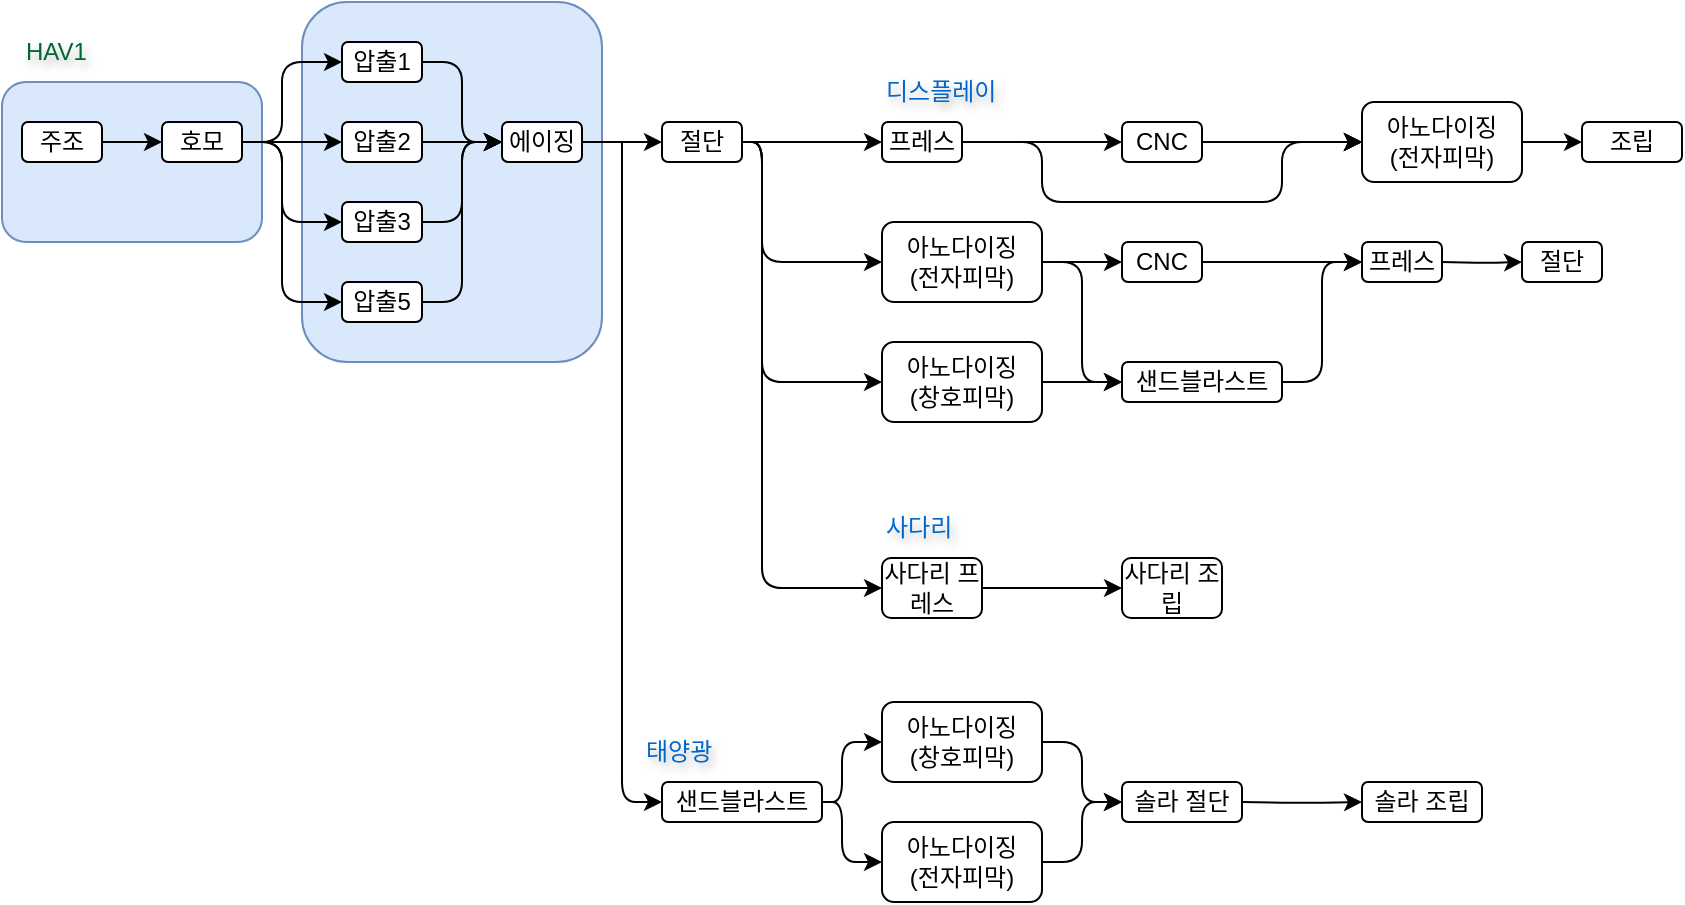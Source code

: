 <mxfile version="26.1.3">
  <diagram name="페이지-1" id="7C0VOprBPrQ0-pR28OK8">
    <mxGraphModel dx="1430" dy="757" grid="1" gridSize="10" guides="1" tooltips="1" connect="1" arrows="1" fold="1" page="1" pageScale="1" pageWidth="1169" pageHeight="827" math="0" shadow="0">
      <root>
        <mxCell id="0" />
        <mxCell id="1" parent="0" />
        <mxCell id="2yGPMiu2YgYd3en7Hcpp-72" value="" style="rounded=1;whiteSpace=wrap;html=1;strokeColor=#6c8ebf;fillColor=#dae8fc;textOpacity=50;labelBackgroundColor=none;glass=0;shadow=0;" vertex="1" parent="1">
          <mxGeometry x="40" y="100" width="130" height="80" as="geometry" />
        </mxCell>
        <mxCell id="2yGPMiu2YgYd3en7Hcpp-20" value="" style="rounded=1;whiteSpace=wrap;html=1;strokeColor=#6c8ebf;fillColor=#dae8fc;textOpacity=50;labelBackgroundColor=none;glass=0;shadow=0;" vertex="1" parent="1">
          <mxGeometry x="190" y="60" width="150" height="180" as="geometry" />
        </mxCell>
        <mxCell id="EOWBaJkbITWQSVKOuZeT-1" value="주조" style="rounded=1;whiteSpace=wrap;html=1;labelBackgroundColor=none;" parent="1" vertex="1">
          <mxGeometry x="50" y="120" width="40" height="20" as="geometry" />
        </mxCell>
        <mxCell id="EOWBaJkbITWQSVKOuZeT-2" value="호모" style="rounded=1;whiteSpace=wrap;html=1;labelBackgroundColor=none;" parent="1" vertex="1">
          <mxGeometry x="120" y="120" width="40" height="20" as="geometry" />
        </mxCell>
        <mxCell id="EOWBaJkbITWQSVKOuZeT-4" value="" style="endArrow=classic;html=1;rounded=1;exitX=1;exitY=0.5;exitDx=0;exitDy=0;entryX=0;entryY=0.5;entryDx=0;entryDy=0;labelBackgroundColor=none;fontColor=default;" parent="1" source="EOWBaJkbITWQSVKOuZeT-1" target="EOWBaJkbITWQSVKOuZeT-2" edge="1">
          <mxGeometry width="50" height="50" relative="1" as="geometry">
            <mxPoint x="460" y="360" as="sourcePoint" />
            <mxPoint x="510" y="310" as="targetPoint" />
          </mxGeometry>
        </mxCell>
        <mxCell id="2yGPMiu2YgYd3en7Hcpp-1" value="압출1" style="rounded=1;whiteSpace=wrap;html=1;labelBackgroundColor=none;" vertex="1" parent="1">
          <mxGeometry x="210" y="80" width="40" height="20" as="geometry" />
        </mxCell>
        <mxCell id="2yGPMiu2YgYd3en7Hcpp-2" value="압출2" style="rounded=1;whiteSpace=wrap;html=1;labelBackgroundColor=none;" vertex="1" parent="1">
          <mxGeometry x="210" y="120" width="40" height="20" as="geometry" />
        </mxCell>
        <mxCell id="2yGPMiu2YgYd3en7Hcpp-3" value="압출3" style="rounded=1;whiteSpace=wrap;html=1;labelBackgroundColor=none;" vertex="1" parent="1">
          <mxGeometry x="210" y="160" width="40" height="20" as="geometry" />
        </mxCell>
        <mxCell id="2yGPMiu2YgYd3en7Hcpp-5" value="압출5" style="rounded=1;whiteSpace=wrap;html=1;labelBackgroundColor=none;" vertex="1" parent="1">
          <mxGeometry x="210" y="200" width="40" height="20" as="geometry" />
        </mxCell>
        <mxCell id="2yGPMiu2YgYd3en7Hcpp-6" value="" style="endArrow=classic;html=1;rounded=1;exitX=1;exitY=0.5;exitDx=0;exitDy=0;entryX=0;entryY=0.5;entryDx=0;entryDy=0;labelBackgroundColor=none;fontColor=default;" edge="1" parent="1" source="EOWBaJkbITWQSVKOuZeT-2" target="2yGPMiu2YgYd3en7Hcpp-1">
          <mxGeometry width="50" height="50" relative="1" as="geometry">
            <mxPoint x="90" y="140" as="sourcePoint" />
            <mxPoint x="130" y="140" as="targetPoint" />
            <Array as="points">
              <mxPoint x="180" y="130" />
              <mxPoint x="180" y="90" />
            </Array>
          </mxGeometry>
        </mxCell>
        <mxCell id="2yGPMiu2YgYd3en7Hcpp-7" value="" style="endArrow=classic;html=1;rounded=1;exitX=1;exitY=0.5;exitDx=0;exitDy=0;entryX=0;entryY=0.5;entryDx=0;entryDy=0;labelBackgroundColor=none;fontColor=default;" edge="1" parent="1" source="EOWBaJkbITWQSVKOuZeT-2" target="2yGPMiu2YgYd3en7Hcpp-2">
          <mxGeometry width="50" height="50" relative="1" as="geometry">
            <mxPoint x="170" y="140" as="sourcePoint" />
            <mxPoint x="210" y="95" as="targetPoint" />
          </mxGeometry>
        </mxCell>
        <mxCell id="2yGPMiu2YgYd3en7Hcpp-8" value="" style="endArrow=classic;html=1;rounded=1;entryX=0;entryY=0.5;entryDx=0;entryDy=0;labelBackgroundColor=none;fontColor=default;" edge="1" parent="1" target="2yGPMiu2YgYd3en7Hcpp-3">
          <mxGeometry width="50" height="50" relative="1" as="geometry">
            <mxPoint x="160" y="130" as="sourcePoint" />
            <mxPoint x="210" y="140" as="targetPoint" />
            <Array as="points">
              <mxPoint x="180" y="130" />
              <mxPoint x="180" y="170" />
            </Array>
          </mxGeometry>
        </mxCell>
        <mxCell id="2yGPMiu2YgYd3en7Hcpp-9" value="" style="endArrow=classic;html=1;rounded=1;exitX=1;exitY=0.5;exitDx=0;exitDy=0;entryX=0;entryY=0.5;entryDx=0;entryDy=0;labelBackgroundColor=none;fontColor=default;" edge="1" parent="1" source="EOWBaJkbITWQSVKOuZeT-2" target="2yGPMiu2YgYd3en7Hcpp-5">
          <mxGeometry width="50" height="50" relative="1" as="geometry">
            <mxPoint x="190" y="160" as="sourcePoint" />
            <mxPoint x="210" y="180" as="targetPoint" />
            <Array as="points">
              <mxPoint x="180" y="130" />
              <mxPoint x="180" y="210" />
            </Array>
          </mxGeometry>
        </mxCell>
        <mxCell id="2yGPMiu2YgYd3en7Hcpp-11" value="에이징" style="rounded=1;whiteSpace=wrap;html=1;labelBackgroundColor=none;" vertex="1" parent="1">
          <mxGeometry x="290" y="120" width="40" height="20" as="geometry" />
        </mxCell>
        <mxCell id="2yGPMiu2YgYd3en7Hcpp-12" value="" style="endArrow=classic;html=1;rounded=1;exitX=1;exitY=0.5;exitDx=0;exitDy=0;entryX=0;entryY=0.5;entryDx=0;entryDy=0;labelBackgroundColor=none;fontColor=default;" edge="1" parent="1" source="2yGPMiu2YgYd3en7Hcpp-1" target="2yGPMiu2YgYd3en7Hcpp-11">
          <mxGeometry width="50" height="50" relative="1" as="geometry">
            <mxPoint x="180" y="140" as="sourcePoint" />
            <mxPoint x="220" y="95" as="targetPoint" />
            <Array as="points">
              <mxPoint x="270" y="90" />
              <mxPoint x="270" y="130" />
            </Array>
          </mxGeometry>
        </mxCell>
        <mxCell id="2yGPMiu2YgYd3en7Hcpp-13" value="" style="endArrow=classic;html=1;rounded=1;exitX=1;exitY=0.5;exitDx=0;exitDy=0;labelBackgroundColor=none;fontColor=default;" edge="1" parent="1" source="2yGPMiu2YgYd3en7Hcpp-2">
          <mxGeometry width="50" height="50" relative="1" as="geometry">
            <mxPoint x="260" y="100" as="sourcePoint" />
            <mxPoint x="290" y="130" as="targetPoint" />
          </mxGeometry>
        </mxCell>
        <mxCell id="2yGPMiu2YgYd3en7Hcpp-14" value="" style="endArrow=classic;html=1;rounded=1;exitX=1;exitY=0.5;exitDx=0;exitDy=0;labelBackgroundColor=none;fontColor=default;" edge="1" parent="1" source="2yGPMiu2YgYd3en7Hcpp-3">
          <mxGeometry width="50" height="50" relative="1" as="geometry">
            <mxPoint x="260" y="140" as="sourcePoint" />
            <mxPoint x="290" y="130" as="targetPoint" />
            <Array as="points">
              <mxPoint x="270" y="170" />
              <mxPoint x="270" y="130" />
            </Array>
          </mxGeometry>
        </mxCell>
        <mxCell id="2yGPMiu2YgYd3en7Hcpp-15" value="" style="endArrow=classic;html=1;rounded=1;exitX=1;exitY=0.5;exitDx=0;exitDy=0;labelBackgroundColor=none;fontColor=default;" edge="1" parent="1" source="2yGPMiu2YgYd3en7Hcpp-5">
          <mxGeometry width="50" height="50" relative="1" as="geometry">
            <mxPoint x="260" y="180" as="sourcePoint" />
            <mxPoint x="290" y="130" as="targetPoint" />
            <Array as="points">
              <mxPoint x="270" y="210" />
              <mxPoint x="270" y="130" />
            </Array>
          </mxGeometry>
        </mxCell>
        <mxCell id="2yGPMiu2YgYd3en7Hcpp-18" value="" style="edgeStyle=orthogonalEdgeStyle;rounded=1;orthogonalLoop=1;jettySize=auto;html=1;entryX=0;entryY=0.5;entryDx=0;entryDy=0;exitX=1;exitY=0.5;exitDx=0;exitDy=0;" edge="1" parent="1" source="2yGPMiu2YgYd3en7Hcpp-11" target="2yGPMiu2YgYd3en7Hcpp-16">
          <mxGeometry relative="1" as="geometry">
            <mxPoint x="350" y="180" as="sourcePoint" />
          </mxGeometry>
        </mxCell>
        <mxCell id="2yGPMiu2YgYd3en7Hcpp-36" value="" style="edgeStyle=orthogonalEdgeStyle;rounded=1;orthogonalLoop=1;jettySize=auto;html=1;entryX=0;entryY=0.5;entryDx=0;entryDy=0;" edge="1" parent="1" source="2yGPMiu2YgYd3en7Hcpp-16" target="2yGPMiu2YgYd3en7Hcpp-34">
          <mxGeometry relative="1" as="geometry" />
        </mxCell>
        <mxCell id="2yGPMiu2YgYd3en7Hcpp-16" value="절단" style="rounded=1;whiteSpace=wrap;html=1;labelBackgroundColor=none;" vertex="1" parent="1">
          <mxGeometry x="370" y="120" width="40" height="20" as="geometry" />
        </mxCell>
        <mxCell id="2yGPMiu2YgYd3en7Hcpp-17" value="" style="endArrow=classic;html=1;rounded=1;labelBackgroundColor=none;fontColor=default;entryX=0;entryY=0.5;entryDx=0;entryDy=0;" edge="1" parent="1" target="2yGPMiu2YgYd3en7Hcpp-19">
          <mxGeometry width="50" height="50" relative="1" as="geometry">
            <mxPoint x="350" y="130" as="sourcePoint" />
            <mxPoint x="300" y="140" as="targetPoint" />
            <Array as="points">
              <mxPoint x="350" y="460" />
            </Array>
          </mxGeometry>
        </mxCell>
        <mxCell id="2yGPMiu2YgYd3en7Hcpp-19" value="샌드블라스트" style="rounded=1;whiteSpace=wrap;html=1;labelBackgroundColor=none;" vertex="1" parent="1">
          <mxGeometry x="370" y="450" width="80" height="20" as="geometry" />
        </mxCell>
        <mxCell id="2yGPMiu2YgYd3en7Hcpp-23" value="태양광" style="text;html=1;align=left;verticalAlign=middle;whiteSpace=wrap;rounded=0;textShadow=1;fontColor=#0066CC;" vertex="1" parent="1">
          <mxGeometry x="360" y="420" width="60" height="30" as="geometry" />
        </mxCell>
        <mxCell id="2yGPMiu2YgYd3en7Hcpp-24" value="아노다이징&lt;div&gt;(창호피막)&lt;/div&gt;" style="rounded=1;whiteSpace=wrap;html=1;labelBackgroundColor=none;" vertex="1" parent="1">
          <mxGeometry x="480" y="410" width="80" height="40" as="geometry" />
        </mxCell>
        <mxCell id="2yGPMiu2YgYd3en7Hcpp-25" value="" style="endArrow=classic;html=1;rounded=1;exitX=1;exitY=0.5;exitDx=0;exitDy=0;entryX=0;entryY=0.5;entryDx=0;entryDy=0;labelBackgroundColor=none;fontColor=default;" edge="1" parent="1" source="2yGPMiu2YgYd3en7Hcpp-19" target="2yGPMiu2YgYd3en7Hcpp-24">
          <mxGeometry width="50" height="50" relative="1" as="geometry">
            <mxPoint x="170" y="270" as="sourcePoint" />
            <mxPoint x="220" y="270" as="targetPoint" />
            <Array as="points">
              <mxPoint x="460" y="460" />
              <mxPoint x="460" y="430" />
            </Array>
          </mxGeometry>
        </mxCell>
        <mxCell id="2yGPMiu2YgYd3en7Hcpp-26" value="아노다이징&lt;div&gt;(전자피막)&lt;/div&gt;" style="rounded=1;whiteSpace=wrap;html=1;labelBackgroundColor=none;" vertex="1" parent="1">
          <mxGeometry x="480" y="470" width="80" height="40" as="geometry" />
        </mxCell>
        <mxCell id="2yGPMiu2YgYd3en7Hcpp-27" value="" style="endArrow=classic;html=1;rounded=1;exitX=1;exitY=0.5;exitDx=0;exitDy=0;entryX=0;entryY=0.5;entryDx=0;entryDy=0;labelBackgroundColor=none;fontColor=default;" edge="1" parent="1" source="2yGPMiu2YgYd3en7Hcpp-19" target="2yGPMiu2YgYd3en7Hcpp-26">
          <mxGeometry width="50" height="50" relative="1" as="geometry">
            <mxPoint x="460" y="470" as="sourcePoint" />
            <mxPoint x="490" y="440" as="targetPoint" />
            <Array as="points">
              <mxPoint x="460" y="460" />
              <mxPoint x="460" y="490" />
            </Array>
          </mxGeometry>
        </mxCell>
        <mxCell id="2yGPMiu2YgYd3en7Hcpp-28" value="솔라 절단" style="rounded=1;whiteSpace=wrap;html=1;labelBackgroundColor=none;" vertex="1" parent="1">
          <mxGeometry x="600" y="450" width="60" height="20" as="geometry" />
        </mxCell>
        <mxCell id="2yGPMiu2YgYd3en7Hcpp-29" value="솔라 조립" style="rounded=1;whiteSpace=wrap;html=1;labelBackgroundColor=none;" vertex="1" parent="1">
          <mxGeometry x="720" y="450" width="60" height="20" as="geometry" />
        </mxCell>
        <mxCell id="2yGPMiu2YgYd3en7Hcpp-31" value="" style="edgeStyle=orthogonalEdgeStyle;rounded=1;orthogonalLoop=1;jettySize=auto;html=1;entryX=0;entryY=0.5;entryDx=0;entryDy=0;exitX=1;exitY=0.5;exitDx=0;exitDy=0;" edge="1" parent="1" source="2yGPMiu2YgYd3en7Hcpp-24" target="2yGPMiu2YgYd3en7Hcpp-28">
          <mxGeometry relative="1" as="geometry">
            <mxPoint x="340" y="270" as="sourcePoint" />
            <mxPoint x="380" y="270" as="targetPoint" />
          </mxGeometry>
        </mxCell>
        <mxCell id="2yGPMiu2YgYd3en7Hcpp-32" value="" style="edgeStyle=orthogonalEdgeStyle;rounded=1;orthogonalLoop=1;jettySize=auto;html=1;entryX=0;entryY=0.5;entryDx=0;entryDy=0;exitX=1;exitY=0.5;exitDx=0;exitDy=0;" edge="1" parent="1" source="2yGPMiu2YgYd3en7Hcpp-26" target="2yGPMiu2YgYd3en7Hcpp-28">
          <mxGeometry relative="1" as="geometry">
            <mxPoint x="570" y="440" as="sourcePoint" />
            <mxPoint x="610" y="470" as="targetPoint" />
          </mxGeometry>
        </mxCell>
        <mxCell id="2yGPMiu2YgYd3en7Hcpp-33" value="" style="edgeStyle=orthogonalEdgeStyle;rounded=1;orthogonalLoop=1;jettySize=auto;html=1;entryX=0;entryY=0.5;entryDx=0;entryDy=0;" edge="1" parent="1" target="2yGPMiu2YgYd3en7Hcpp-29">
          <mxGeometry relative="1" as="geometry">
            <mxPoint x="660" y="460" as="sourcePoint" />
            <mxPoint x="610" y="470" as="targetPoint" />
          </mxGeometry>
        </mxCell>
        <mxCell id="2yGPMiu2YgYd3en7Hcpp-34" value="프레스" style="rounded=1;whiteSpace=wrap;html=1;labelBackgroundColor=none;" vertex="1" parent="1">
          <mxGeometry x="480" y="120" width="40" height="20" as="geometry" />
        </mxCell>
        <mxCell id="2yGPMiu2YgYd3en7Hcpp-35" value="디스플레이" style="text;html=1;align=left;verticalAlign=middle;whiteSpace=wrap;rounded=0;textShadow=1;fontColor=#0066CC;" vertex="1" parent="1">
          <mxGeometry x="480" y="90" width="70" height="30" as="geometry" />
        </mxCell>
        <mxCell id="2yGPMiu2YgYd3en7Hcpp-37" value="" style="edgeStyle=orthogonalEdgeStyle;rounded=1;orthogonalLoop=1;jettySize=auto;html=1;entryX=0;entryY=0.5;entryDx=0;entryDy=0;exitX=1;exitY=0.5;exitDx=0;exitDy=0;" edge="1" parent="1" target="2yGPMiu2YgYd3en7Hcpp-38" source="2yGPMiu2YgYd3en7Hcpp-34">
          <mxGeometry relative="1" as="geometry">
            <mxPoint x="520" y="130" as="sourcePoint" />
          </mxGeometry>
        </mxCell>
        <mxCell id="2yGPMiu2YgYd3en7Hcpp-41" value="" style="edgeStyle=orthogonalEdgeStyle;rounded=1;orthogonalLoop=1;jettySize=auto;html=1;" edge="1" parent="1" source="2yGPMiu2YgYd3en7Hcpp-38" target="2yGPMiu2YgYd3en7Hcpp-40">
          <mxGeometry relative="1" as="geometry" />
        </mxCell>
        <mxCell id="2yGPMiu2YgYd3en7Hcpp-69" value="" style="edgeStyle=orthogonalEdgeStyle;rounded=1;orthogonalLoop=1;jettySize=auto;html=1;" edge="1" parent="1" source="2yGPMiu2YgYd3en7Hcpp-38" target="2yGPMiu2YgYd3en7Hcpp-40">
          <mxGeometry relative="1" as="geometry" />
        </mxCell>
        <mxCell id="2yGPMiu2YgYd3en7Hcpp-70" value="" style="edgeStyle=orthogonalEdgeStyle;rounded=1;orthogonalLoop=1;jettySize=auto;html=1;" edge="1" parent="1" source="2yGPMiu2YgYd3en7Hcpp-38" target="2yGPMiu2YgYd3en7Hcpp-40">
          <mxGeometry relative="1" as="geometry" />
        </mxCell>
        <mxCell id="2yGPMiu2YgYd3en7Hcpp-38" value="CNC" style="rounded=1;whiteSpace=wrap;html=1;labelBackgroundColor=none;" vertex="1" parent="1">
          <mxGeometry x="600" y="120" width="40" height="20" as="geometry" />
        </mxCell>
        <mxCell id="2yGPMiu2YgYd3en7Hcpp-43" value="" style="edgeStyle=orthogonalEdgeStyle;rounded=1;orthogonalLoop=1;jettySize=auto;html=1;" edge="1" parent="1" source="2yGPMiu2YgYd3en7Hcpp-40" target="2yGPMiu2YgYd3en7Hcpp-42">
          <mxGeometry relative="1" as="geometry" />
        </mxCell>
        <mxCell id="2yGPMiu2YgYd3en7Hcpp-40" value="아노다이징&lt;div&gt;(전자피막)&lt;/div&gt;" style="rounded=1;whiteSpace=wrap;html=1;labelBackgroundColor=none;" vertex="1" parent="1">
          <mxGeometry x="720" y="110" width="80" height="40" as="geometry" />
        </mxCell>
        <mxCell id="2yGPMiu2YgYd3en7Hcpp-42" value="조립" style="rounded=1;whiteSpace=wrap;html=1;labelBackgroundColor=none;" vertex="1" parent="1">
          <mxGeometry x="830" y="120" width="50" height="20" as="geometry" />
        </mxCell>
        <mxCell id="2yGPMiu2YgYd3en7Hcpp-44" value="" style="edgeStyle=orthogonalEdgeStyle;rounded=1;orthogonalLoop=1;jettySize=auto;html=1;entryX=0;entryY=0.5;entryDx=0;entryDy=0;exitX=1;exitY=0.5;exitDx=0;exitDy=0;" edge="1" parent="1" source="2yGPMiu2YgYd3en7Hcpp-34" target="2yGPMiu2YgYd3en7Hcpp-40">
          <mxGeometry relative="1" as="geometry">
            <mxPoint x="530" y="140" as="sourcePoint" />
            <mxPoint x="560" y="140" as="targetPoint" />
            <Array as="points">
              <mxPoint x="560" y="130" />
              <mxPoint x="560" y="160" />
              <mxPoint x="680" y="160" />
              <mxPoint x="680" y="130" />
            </Array>
          </mxGeometry>
        </mxCell>
        <mxCell id="2yGPMiu2YgYd3en7Hcpp-45" value="사다리 프레스" style="rounded=1;whiteSpace=wrap;html=1;labelBackgroundColor=none;" vertex="1" parent="1">
          <mxGeometry x="480" y="338" width="50" height="30" as="geometry" />
        </mxCell>
        <mxCell id="2yGPMiu2YgYd3en7Hcpp-46" value="사다리" style="text;html=1;align=left;verticalAlign=middle;whiteSpace=wrap;rounded=0;textShadow=1;fontColor=#0066CC;" vertex="1" parent="1">
          <mxGeometry x="480" y="308" width="70" height="30" as="geometry" />
        </mxCell>
        <mxCell id="2yGPMiu2YgYd3en7Hcpp-48" value="사다리 조립" style="rounded=1;whiteSpace=wrap;html=1;labelBackgroundColor=none;" vertex="1" parent="1">
          <mxGeometry x="600" y="338" width="50" height="30" as="geometry" />
        </mxCell>
        <mxCell id="2yGPMiu2YgYd3en7Hcpp-52" value="" style="edgeStyle=orthogonalEdgeStyle;rounded=1;orthogonalLoop=1;jettySize=auto;html=1;entryX=0;entryY=0.5;entryDx=0;entryDy=0;exitX=1;exitY=0.5;exitDx=0;exitDy=0;" edge="1" parent="1" source="2yGPMiu2YgYd3en7Hcpp-45" target="2yGPMiu2YgYd3en7Hcpp-48">
          <mxGeometry relative="1" as="geometry">
            <mxPoint x="530" y="238" as="sourcePoint" />
            <mxPoint x="570" y="238" as="targetPoint" />
          </mxGeometry>
        </mxCell>
        <mxCell id="2yGPMiu2YgYd3en7Hcpp-53" value="아노다이징&lt;div&gt;(전자피막)&lt;/div&gt;" style="rounded=1;whiteSpace=wrap;html=1;labelBackgroundColor=none;" vertex="1" parent="1">
          <mxGeometry x="480" y="170" width="80" height="40" as="geometry" />
        </mxCell>
        <mxCell id="2yGPMiu2YgYd3en7Hcpp-54" value="아노다이징&lt;div&gt;(창호피막)&lt;/div&gt;" style="rounded=1;whiteSpace=wrap;html=1;labelBackgroundColor=none;" vertex="1" parent="1">
          <mxGeometry x="480" y="230" width="80" height="40" as="geometry" />
        </mxCell>
        <mxCell id="2yGPMiu2YgYd3en7Hcpp-55" value="" style="edgeStyle=orthogonalEdgeStyle;rounded=1;orthogonalLoop=1;jettySize=auto;html=1;entryX=0;entryY=0.5;entryDx=0;entryDy=0;exitX=1;exitY=0.5;exitDx=0;exitDy=0;" edge="1" parent="1" source="2yGPMiu2YgYd3en7Hcpp-16" target="2yGPMiu2YgYd3en7Hcpp-45">
          <mxGeometry relative="1" as="geometry">
            <mxPoint x="420" y="140" as="sourcePoint" />
            <mxPoint x="450" y="140" as="targetPoint" />
            <Array as="points">
              <mxPoint x="420" y="130" />
              <mxPoint x="420" y="353" />
            </Array>
          </mxGeometry>
        </mxCell>
        <mxCell id="2yGPMiu2YgYd3en7Hcpp-56" value="CNC" style="rounded=1;whiteSpace=wrap;html=1;labelBackgroundColor=none;" vertex="1" parent="1">
          <mxGeometry x="600" y="180" width="40" height="20" as="geometry" />
        </mxCell>
        <mxCell id="2yGPMiu2YgYd3en7Hcpp-57" value="프레스" style="rounded=1;whiteSpace=wrap;html=1;labelBackgroundColor=none;" vertex="1" parent="1">
          <mxGeometry x="720" y="180" width="40" height="20" as="geometry" />
        </mxCell>
        <mxCell id="2yGPMiu2YgYd3en7Hcpp-58" value="절단" style="rounded=1;whiteSpace=wrap;html=1;labelBackgroundColor=none;" vertex="1" parent="1">
          <mxGeometry x="800" y="180" width="40" height="20" as="geometry" />
        </mxCell>
        <mxCell id="2yGPMiu2YgYd3en7Hcpp-59" value="샌드블라스트" style="rounded=1;whiteSpace=wrap;html=1;labelBackgroundColor=none;" vertex="1" parent="1">
          <mxGeometry x="600" y="240" width="80" height="20" as="geometry" />
        </mxCell>
        <mxCell id="2yGPMiu2YgYd3en7Hcpp-60" value="" style="edgeStyle=orthogonalEdgeStyle;rounded=1;orthogonalLoop=1;jettySize=auto;html=1;entryX=0;entryY=0.5;entryDx=0;entryDy=0;exitX=1;exitY=0.5;exitDx=0;exitDy=0;" edge="1" parent="1" source="2yGPMiu2YgYd3en7Hcpp-53" target="2yGPMiu2YgYd3en7Hcpp-56">
          <mxGeometry relative="1" as="geometry">
            <mxPoint x="530" y="130" as="sourcePoint" />
            <mxPoint x="610" y="130" as="targetPoint" />
          </mxGeometry>
        </mxCell>
        <mxCell id="2yGPMiu2YgYd3en7Hcpp-61" value="" style="edgeStyle=orthogonalEdgeStyle;rounded=1;orthogonalLoop=1;jettySize=auto;html=1;entryX=0;entryY=0.5;entryDx=0;entryDy=0;exitX=1;exitY=0.5;exitDx=0;exitDy=0;" edge="1" parent="1" source="2yGPMiu2YgYd3en7Hcpp-54" target="2yGPMiu2YgYd3en7Hcpp-59">
          <mxGeometry relative="1" as="geometry">
            <mxPoint x="570" y="200" as="sourcePoint" />
            <mxPoint x="610" y="200" as="targetPoint" />
          </mxGeometry>
        </mxCell>
        <mxCell id="2yGPMiu2YgYd3en7Hcpp-62" value="" style="edgeStyle=orthogonalEdgeStyle;rounded=1;orthogonalLoop=1;jettySize=auto;html=1;entryX=0;entryY=0.5;entryDx=0;entryDy=0;exitX=1;exitY=0.5;exitDx=0;exitDy=0;" edge="1" parent="1" source="2yGPMiu2YgYd3en7Hcpp-56" target="2yGPMiu2YgYd3en7Hcpp-57">
          <mxGeometry relative="1" as="geometry">
            <mxPoint x="570" y="260" as="sourcePoint" />
            <mxPoint x="610" y="260" as="targetPoint" />
          </mxGeometry>
        </mxCell>
        <mxCell id="2yGPMiu2YgYd3en7Hcpp-63" value="" style="edgeStyle=orthogonalEdgeStyle;rounded=1;orthogonalLoop=1;jettySize=auto;html=1;entryX=0;entryY=0.5;entryDx=0;entryDy=0;" edge="1" parent="1" target="2yGPMiu2YgYd3en7Hcpp-58">
          <mxGeometry relative="1" as="geometry">
            <mxPoint x="760" y="190" as="sourcePoint" />
            <mxPoint x="730" y="200" as="targetPoint" />
          </mxGeometry>
        </mxCell>
        <mxCell id="2yGPMiu2YgYd3en7Hcpp-64" value="" style="edgeStyle=orthogonalEdgeStyle;rounded=1;orthogonalLoop=1;jettySize=auto;html=1;entryX=0;entryY=0.5;entryDx=0;entryDy=0;exitX=1;exitY=0.5;exitDx=0;exitDy=0;" edge="1" parent="1" source="2yGPMiu2YgYd3en7Hcpp-59" target="2yGPMiu2YgYd3en7Hcpp-57">
          <mxGeometry relative="1" as="geometry">
            <mxPoint x="650" y="200" as="sourcePoint" />
            <mxPoint x="690" y="200" as="targetPoint" />
          </mxGeometry>
        </mxCell>
        <mxCell id="2yGPMiu2YgYd3en7Hcpp-66" value="" style="edgeStyle=orthogonalEdgeStyle;rounded=1;orthogonalLoop=1;jettySize=auto;html=1;entryX=0;entryY=0.5;entryDx=0;entryDy=0;exitX=1;exitY=0.5;exitDx=0;exitDy=0;" edge="1" parent="1" source="2yGPMiu2YgYd3en7Hcpp-16" target="2yGPMiu2YgYd3en7Hcpp-53">
          <mxGeometry relative="1" as="geometry">
            <mxPoint x="420" y="140" as="sourcePoint" />
            <mxPoint x="450" y="140" as="targetPoint" />
            <Array as="points">
              <mxPoint x="420" y="130" />
              <mxPoint x="420" y="190" />
            </Array>
          </mxGeometry>
        </mxCell>
        <mxCell id="2yGPMiu2YgYd3en7Hcpp-67" value="" style="edgeStyle=orthogonalEdgeStyle;rounded=1;orthogonalLoop=1;jettySize=auto;html=1;entryX=0;entryY=0.5;entryDx=0;entryDy=0;exitX=1;exitY=0.5;exitDx=0;exitDy=0;" edge="1" parent="1" source="2yGPMiu2YgYd3en7Hcpp-16" target="2yGPMiu2YgYd3en7Hcpp-54">
          <mxGeometry relative="1" as="geometry">
            <mxPoint x="420" y="140" as="sourcePoint" />
            <mxPoint x="450" y="210" as="targetPoint" />
            <Array as="points">
              <mxPoint x="420" y="130" />
              <mxPoint x="420" y="250" />
            </Array>
          </mxGeometry>
        </mxCell>
        <mxCell id="2yGPMiu2YgYd3en7Hcpp-68" value="" style="edgeStyle=orthogonalEdgeStyle;rounded=1;orthogonalLoop=1;jettySize=auto;html=1;exitX=1;exitY=0.5;exitDx=0;exitDy=0;" edge="1" parent="1" source="2yGPMiu2YgYd3en7Hcpp-53">
          <mxGeometry relative="1" as="geometry">
            <mxPoint x="570" y="200" as="sourcePoint" />
            <mxPoint x="600" y="250" as="targetPoint" />
            <Array as="points">
              <mxPoint x="580" y="190" />
              <mxPoint x="580" y="250" />
            </Array>
          </mxGeometry>
        </mxCell>
        <mxCell id="2yGPMiu2YgYd3en7Hcpp-71" value="HAV1" style="text;html=1;align=left;verticalAlign=middle;whiteSpace=wrap;rounded=0;textShadow=1;fontColor=light-dark(#006633,#56AEFF);" vertex="1" parent="1">
          <mxGeometry x="50" y="70" width="70" height="30" as="geometry" />
        </mxCell>
      </root>
    </mxGraphModel>
  </diagram>
</mxfile>
